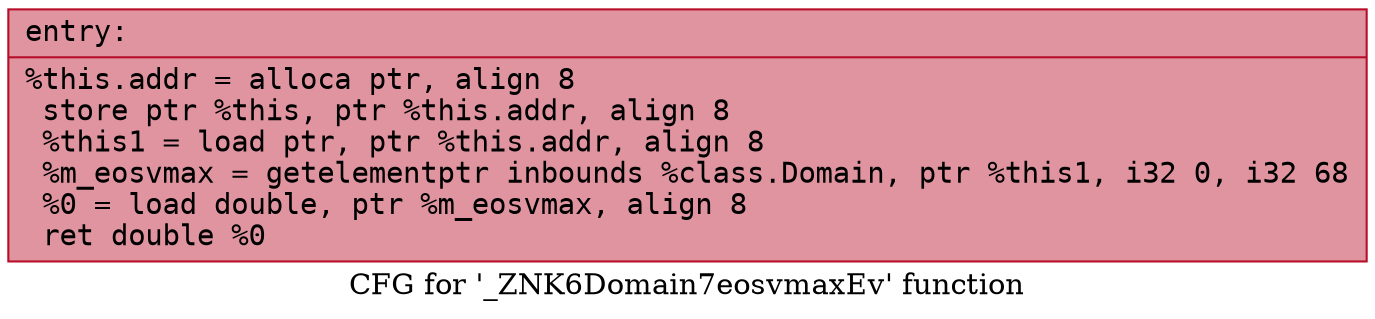 digraph "CFG for '_ZNK6Domain7eosvmaxEv' function" {
	label="CFG for '_ZNK6Domain7eosvmaxEv' function";

	Node0x561418ca6270 [shape=record,color="#b70d28ff", style=filled, fillcolor="#b70d2870" fontname="Courier",label="{entry:\l|  %this.addr = alloca ptr, align 8\l  store ptr %this, ptr %this.addr, align 8\l  %this1 = load ptr, ptr %this.addr, align 8\l  %m_eosvmax = getelementptr inbounds %class.Domain, ptr %this1, i32 0, i32 68\l  %0 = load double, ptr %m_eosvmax, align 8\l  ret double %0\l}"];
}
